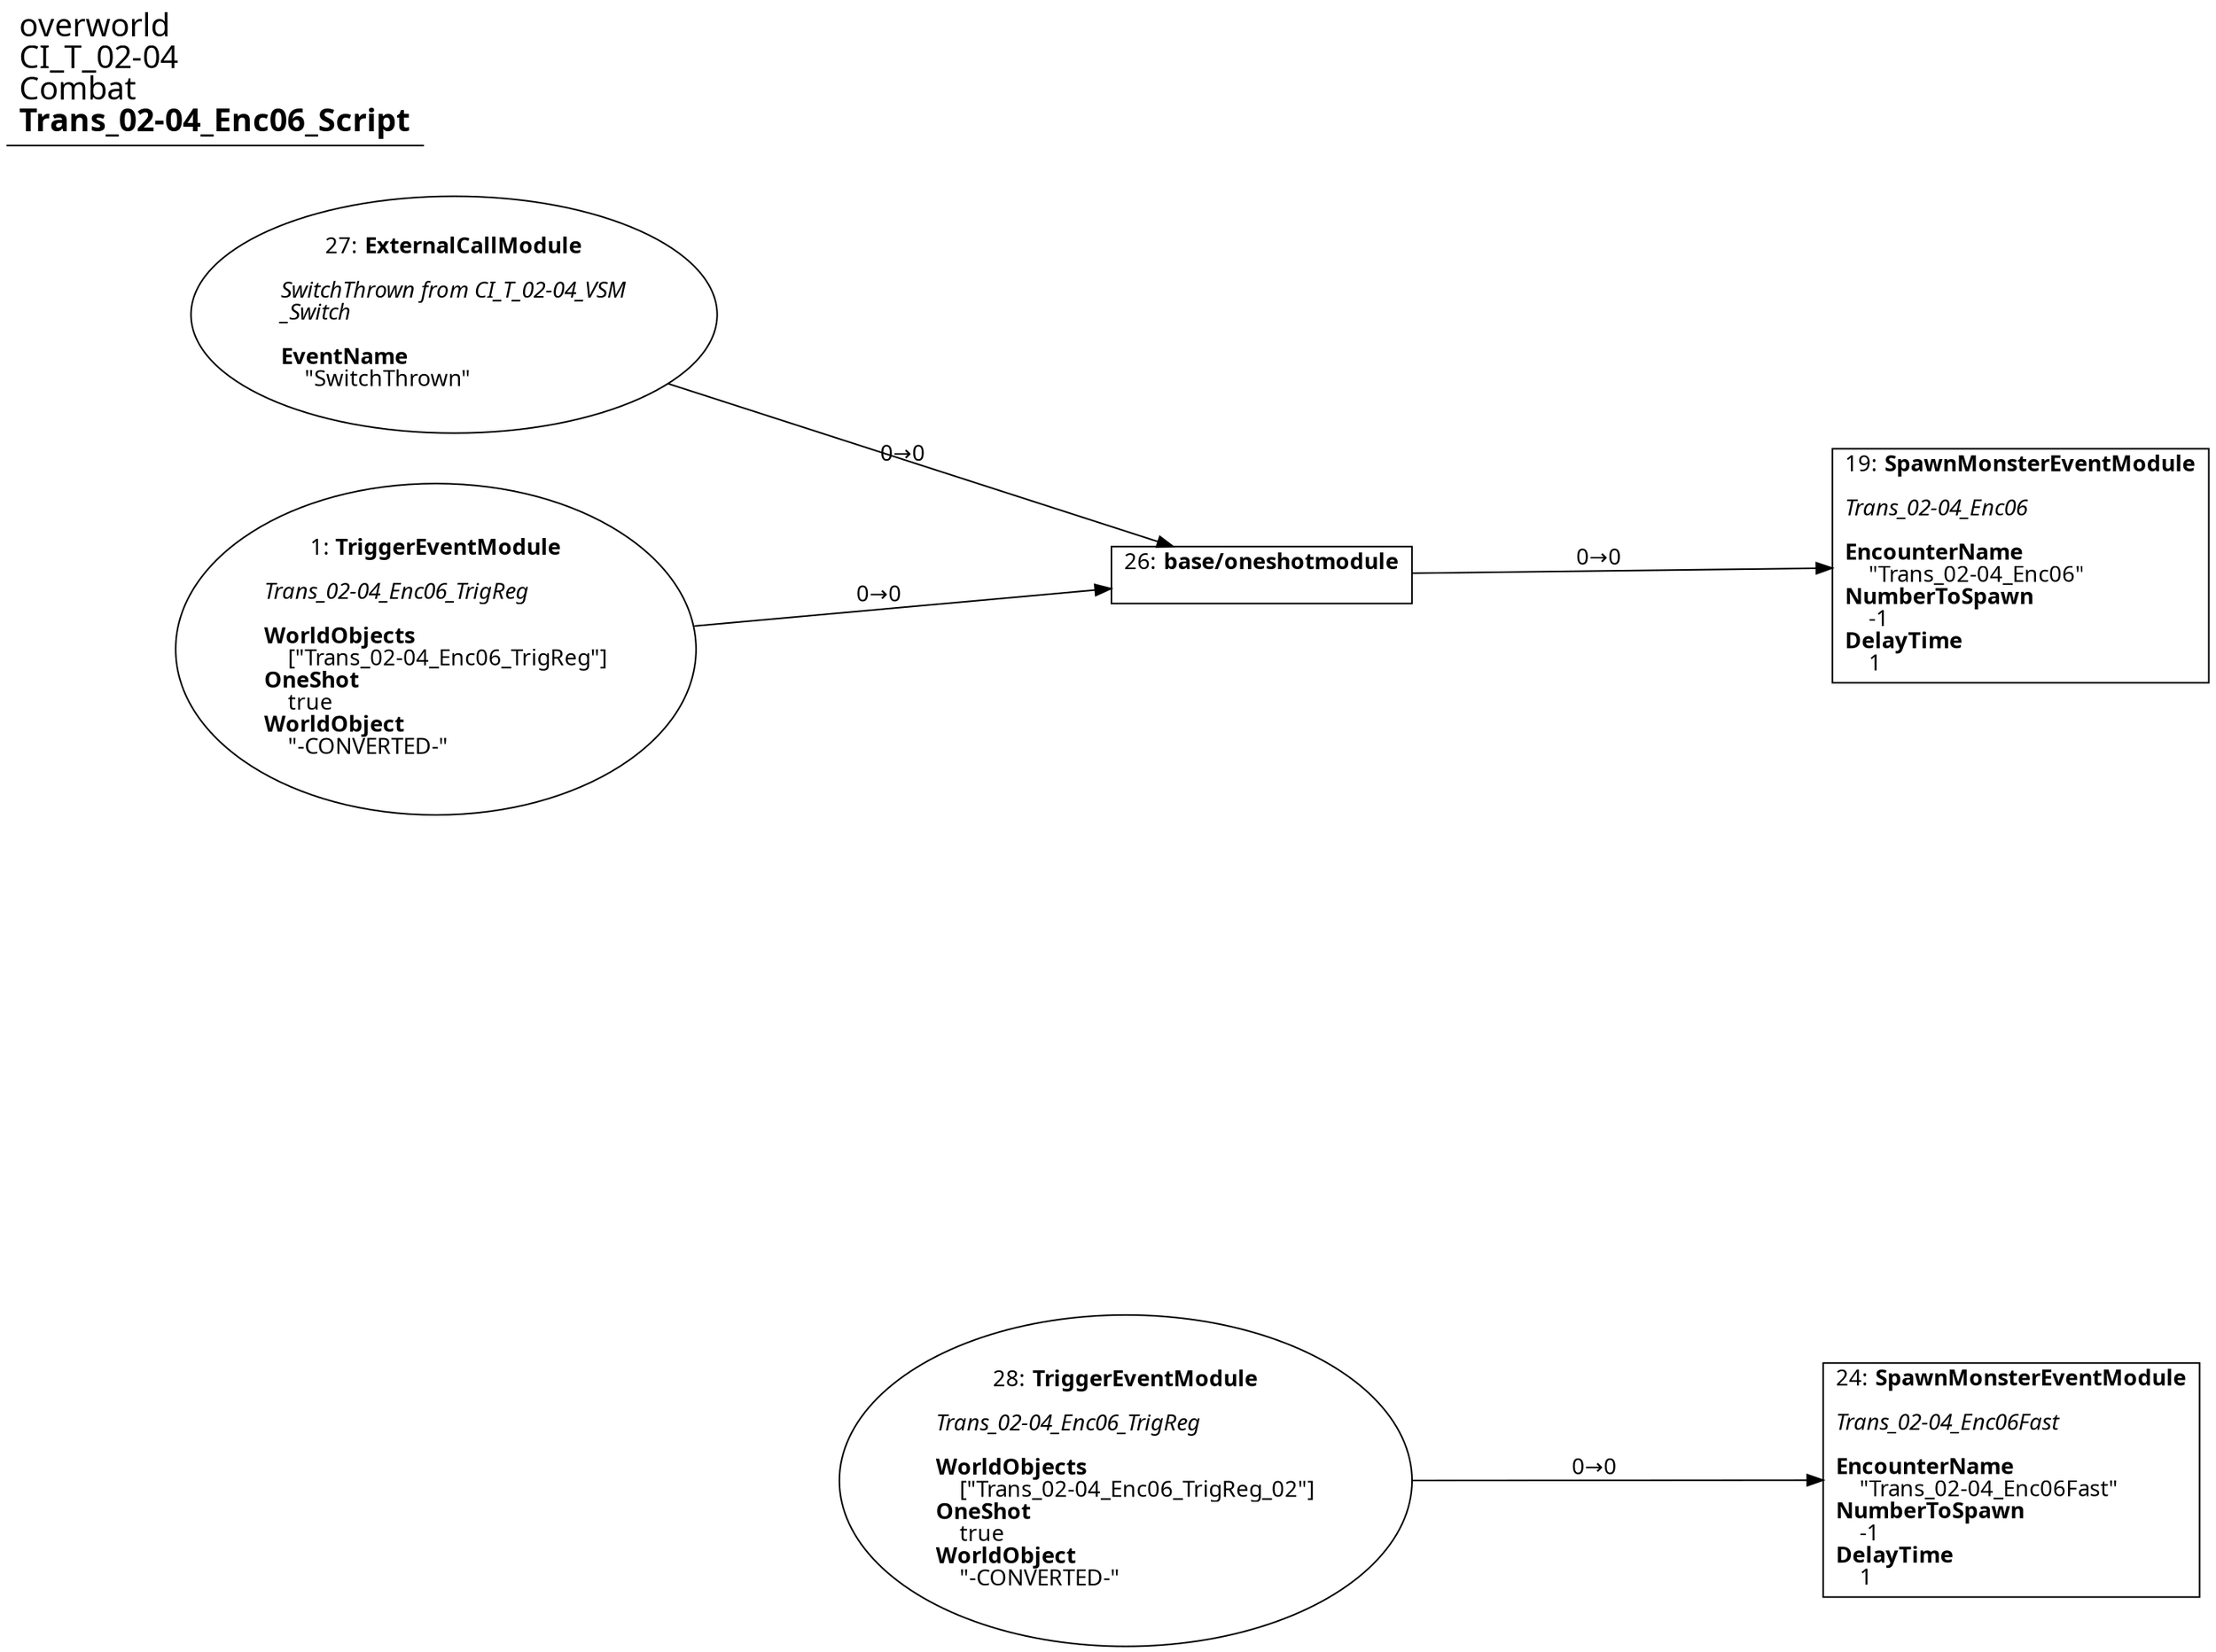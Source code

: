 digraph {
    layout = fdp;
    overlap = prism;
    sep = "+16";
    splines = spline;

    node [ shape = box ];

    graph [ fontname = "Segoe UI" ];
    node [ fontname = "Segoe UI" ];
    edge [ fontname = "Segoe UI" ];

    1 [ label = <1: <b>TriggerEventModule</b><br/><br/><i>Trans_02-04_Enc06_TrigReg<br align="left"/></i><br align="left"/><b>WorldObjects</b><br align="left"/>    [&quot;Trans_02-04_Enc06_TrigReg&quot;]<br align="left"/><b>OneShot</b><br align="left"/>    true<br align="left"/><b>WorldObject</b><br align="left"/>    &quot;-CONVERTED-&quot;<br align="left"/>> ];
    1 [ shape = oval ]
    1 [ pos = "-0.044000003,-0.079!" ];
    1 -> 26 [ label = "0→0" ];

    19 [ label = <19: <b>SpawnMonsterEventModule</b><br/><br/><i>Trans_02-04_Enc06<br align="left"/></i><br align="left"/><b>EncounterName</b><br align="left"/>    &quot;Trans_02-04_Enc06&quot;<br align="left"/><b>NumberToSpawn</b><br align="left"/>    -1<br align="left"/><b>DelayTime</b><br align="left"/>    1<br align="left"/>> ];
    19 [ pos = "0.47800002,-0.079!" ];

    24 [ label = <24: <b>SpawnMonsterEventModule</b><br/><br/><i>Trans_02-04_Enc06Fast<br align="left"/></i><br align="left"/><b>EncounterName</b><br align="left"/>    &quot;Trans_02-04_Enc06Fast&quot;<br align="left"/><b>NumberToSpawn</b><br align="left"/>    -1<br align="left"/><b>DelayTime</b><br align="left"/>    1<br align="left"/>> ];
    24 [ pos = "0.47200003,-0.363!" ];

    26 [ label = <26: <b>base/oneshotmodule</b><br/><br/>> ];
    26 [ pos = "0.23700002,-0.079!" ];
    26 -> 19 [ label = "0→0" ];

    27 [ label = <27: <b>ExternalCallModule</b><br/><br/><i>SwitchThrown from CI_T_02-04_VSM<br align="left"/>_Switch<br align="left"/></i><br align="left"/><b>EventName</b><br align="left"/>    &quot;SwitchThrown&quot;<br align="left"/>> ];
    27 [ shape = oval ]
    27 [ pos = "-0.044000003,0.030000001!" ];
    27 -> 26 [ label = "0→0" ];

    28 [ label = <28: <b>TriggerEventModule</b><br/><br/><i>Trans_02-04_Enc06_TrigReg<br align="left"/></i><br align="left"/><b>WorldObjects</b><br align="left"/>    [&quot;Trans_02-04_Enc06_TrigReg_02&quot;]<br align="left"/><b>OneShot</b><br align="left"/>    true<br align="left"/><b>WorldObject</b><br align="left"/>    &quot;-CONVERTED-&quot;<br align="left"/>> ];
    28 [ shape = oval ]
    28 [ pos = "0.194,-0.363!" ];
    28 -> 24 [ label = "0→0" ];

    title [ pos = "-0.045,0.031000001!" ];
    title [ shape = underline ];
    title [ label = <<font point-size="20">overworld<br align="left"/>CI_T_02-04<br align="left"/>Combat<br align="left"/><b>Trans_02-04_Enc06_Script</b><br align="left"/></font>> ];
}
